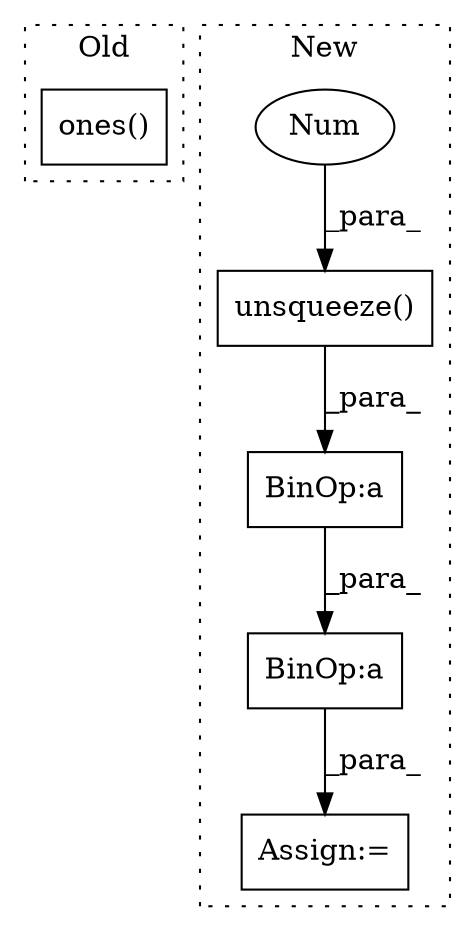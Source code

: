 digraph G {
subgraph cluster0 {
1 [label="ones()" a="75" s="10185,10203" l="11,1" shape="box"];
label = "Old";
style="dotted";
}
subgraph cluster1 {
2 [label="unsqueeze()" a="75" s="4872,4903" l="30,1" shape="box"];
3 [label="Num" a="76" s="4902" l="1" shape="ellipse"];
4 [label="Assign:=" a="68" s="4927" l="3" shape="box"];
5 [label="BinOp:a" a="82" s="4904" l="3" shape="box"];
6 [label="BinOp:a" a="82" s="4868" l="3" shape="box"];
label = "New";
style="dotted";
}
2 -> 5 [label="_para_"];
3 -> 2 [label="_para_"];
5 -> 6 [label="_para_"];
6 -> 4 [label="_para_"];
}